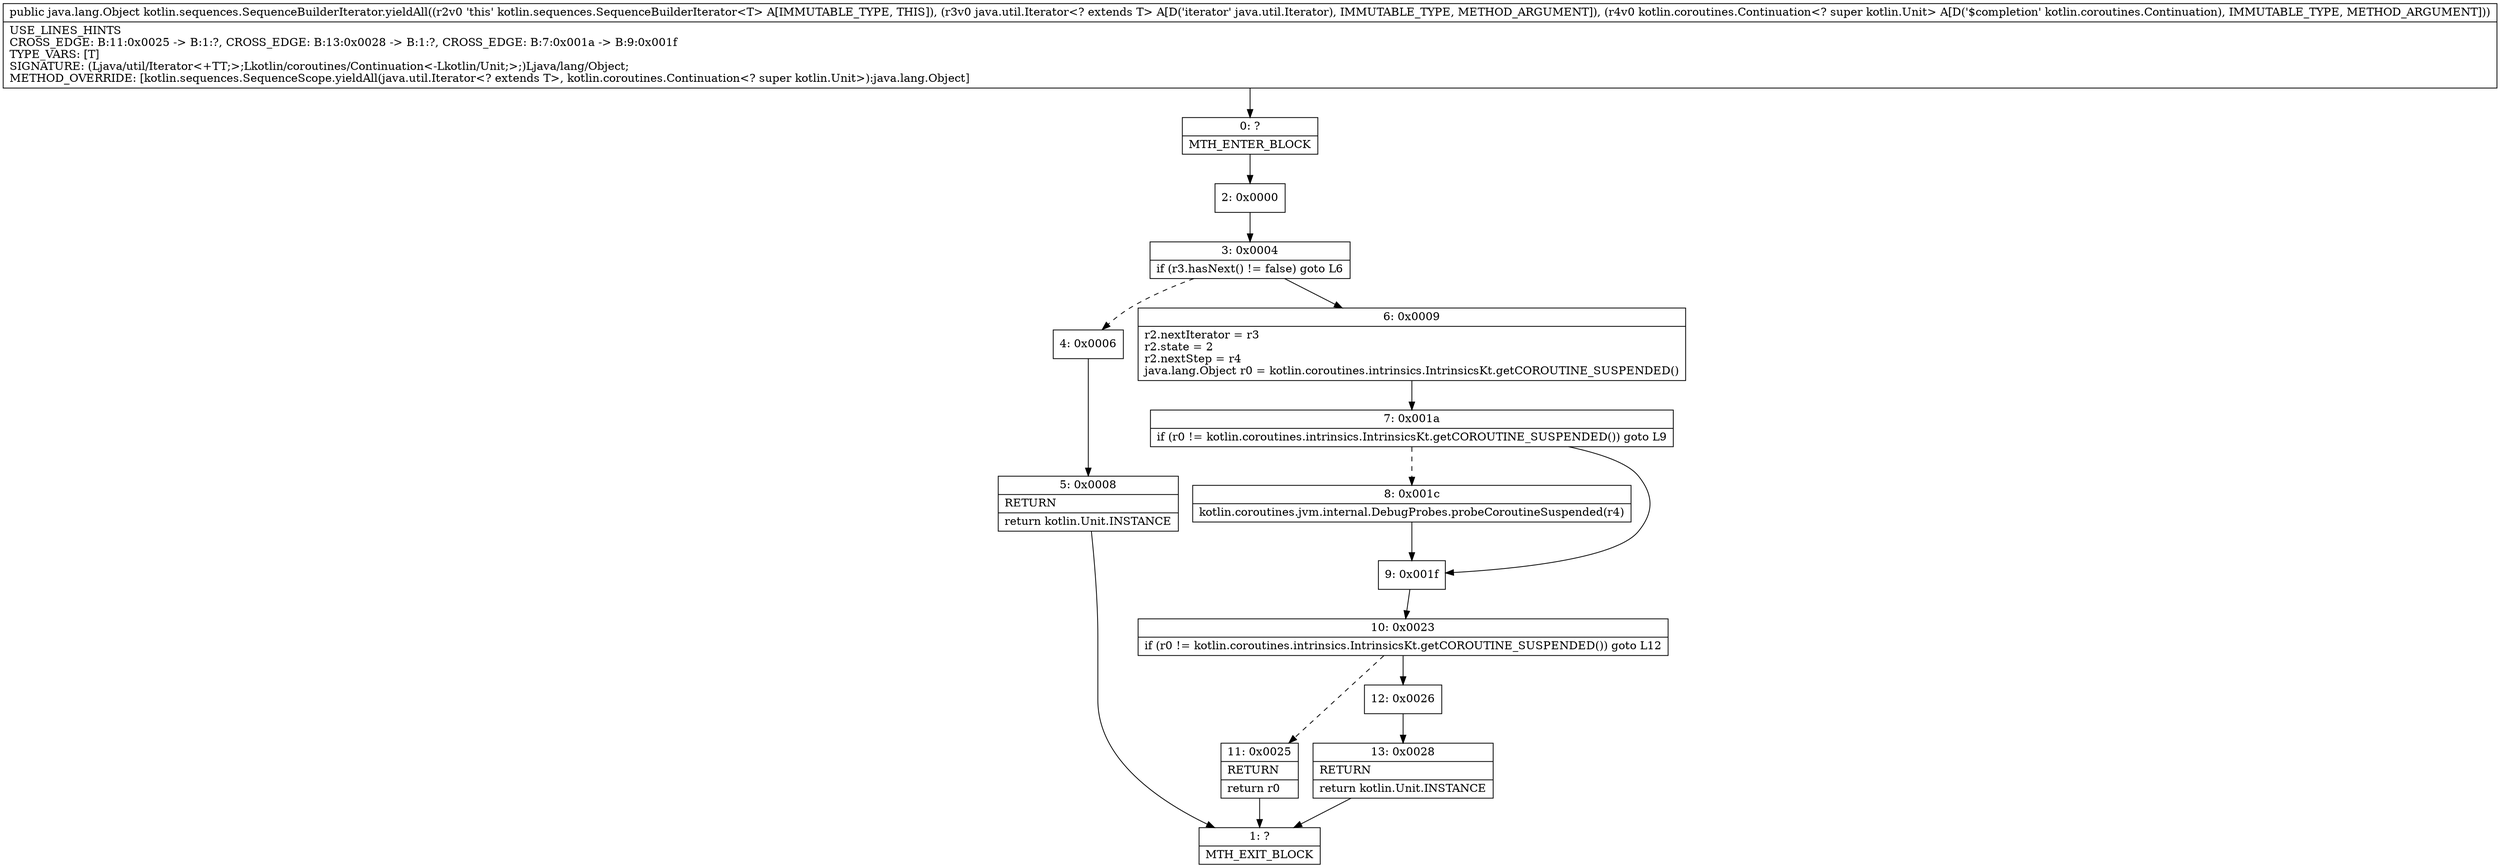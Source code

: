 digraph "CFG forkotlin.sequences.SequenceBuilderIterator.yieldAll(Ljava\/util\/Iterator;Lkotlin\/coroutines\/Continuation;)Ljava\/lang\/Object;" {
Node_0 [shape=record,label="{0\:\ ?|MTH_ENTER_BLOCK\l}"];
Node_2 [shape=record,label="{2\:\ 0x0000}"];
Node_3 [shape=record,label="{3\:\ 0x0004|if (r3.hasNext() != false) goto L6\l}"];
Node_4 [shape=record,label="{4\:\ 0x0006}"];
Node_5 [shape=record,label="{5\:\ 0x0008|RETURN\l|return kotlin.Unit.INSTANCE\l}"];
Node_1 [shape=record,label="{1\:\ ?|MTH_EXIT_BLOCK\l}"];
Node_6 [shape=record,label="{6\:\ 0x0009|r2.nextIterator = r3\lr2.state = 2\lr2.nextStep = r4\ljava.lang.Object r0 = kotlin.coroutines.intrinsics.IntrinsicsKt.getCOROUTINE_SUSPENDED()\l}"];
Node_7 [shape=record,label="{7\:\ 0x001a|if (r0 != kotlin.coroutines.intrinsics.IntrinsicsKt.getCOROUTINE_SUSPENDED()) goto L9\l}"];
Node_8 [shape=record,label="{8\:\ 0x001c|kotlin.coroutines.jvm.internal.DebugProbes.probeCoroutineSuspended(r4)\l}"];
Node_9 [shape=record,label="{9\:\ 0x001f}"];
Node_10 [shape=record,label="{10\:\ 0x0023|if (r0 != kotlin.coroutines.intrinsics.IntrinsicsKt.getCOROUTINE_SUSPENDED()) goto L12\l}"];
Node_11 [shape=record,label="{11\:\ 0x0025|RETURN\l|return r0\l}"];
Node_12 [shape=record,label="{12\:\ 0x0026}"];
Node_13 [shape=record,label="{13\:\ 0x0028|RETURN\l|return kotlin.Unit.INSTANCE\l}"];
MethodNode[shape=record,label="{public java.lang.Object kotlin.sequences.SequenceBuilderIterator.yieldAll((r2v0 'this' kotlin.sequences.SequenceBuilderIterator\<T\> A[IMMUTABLE_TYPE, THIS]), (r3v0 java.util.Iterator\<? extends T\> A[D('iterator' java.util.Iterator), IMMUTABLE_TYPE, METHOD_ARGUMENT]), (r4v0 kotlin.coroutines.Continuation\<? super kotlin.Unit\> A[D('$completion' kotlin.coroutines.Continuation), IMMUTABLE_TYPE, METHOD_ARGUMENT]))  | USE_LINES_HINTS\lCROSS_EDGE: B:11:0x0025 \-\> B:1:?, CROSS_EDGE: B:13:0x0028 \-\> B:1:?, CROSS_EDGE: B:7:0x001a \-\> B:9:0x001f\lTYPE_VARS: [T]\lSIGNATURE: (Ljava\/util\/Iterator\<+TT;\>;Lkotlin\/coroutines\/Continuation\<\-Lkotlin\/Unit;\>;)Ljava\/lang\/Object;\lMETHOD_OVERRIDE: [kotlin.sequences.SequenceScope.yieldAll(java.util.Iterator\<? extends T\>, kotlin.coroutines.Continuation\<? super kotlin.Unit\>):java.lang.Object]\l}"];
MethodNode -> Node_0;Node_0 -> Node_2;
Node_2 -> Node_3;
Node_3 -> Node_4[style=dashed];
Node_3 -> Node_6;
Node_4 -> Node_5;
Node_5 -> Node_1;
Node_6 -> Node_7;
Node_7 -> Node_8[style=dashed];
Node_7 -> Node_9;
Node_8 -> Node_9;
Node_9 -> Node_10;
Node_10 -> Node_11[style=dashed];
Node_10 -> Node_12;
Node_11 -> Node_1;
Node_12 -> Node_13;
Node_13 -> Node_1;
}

